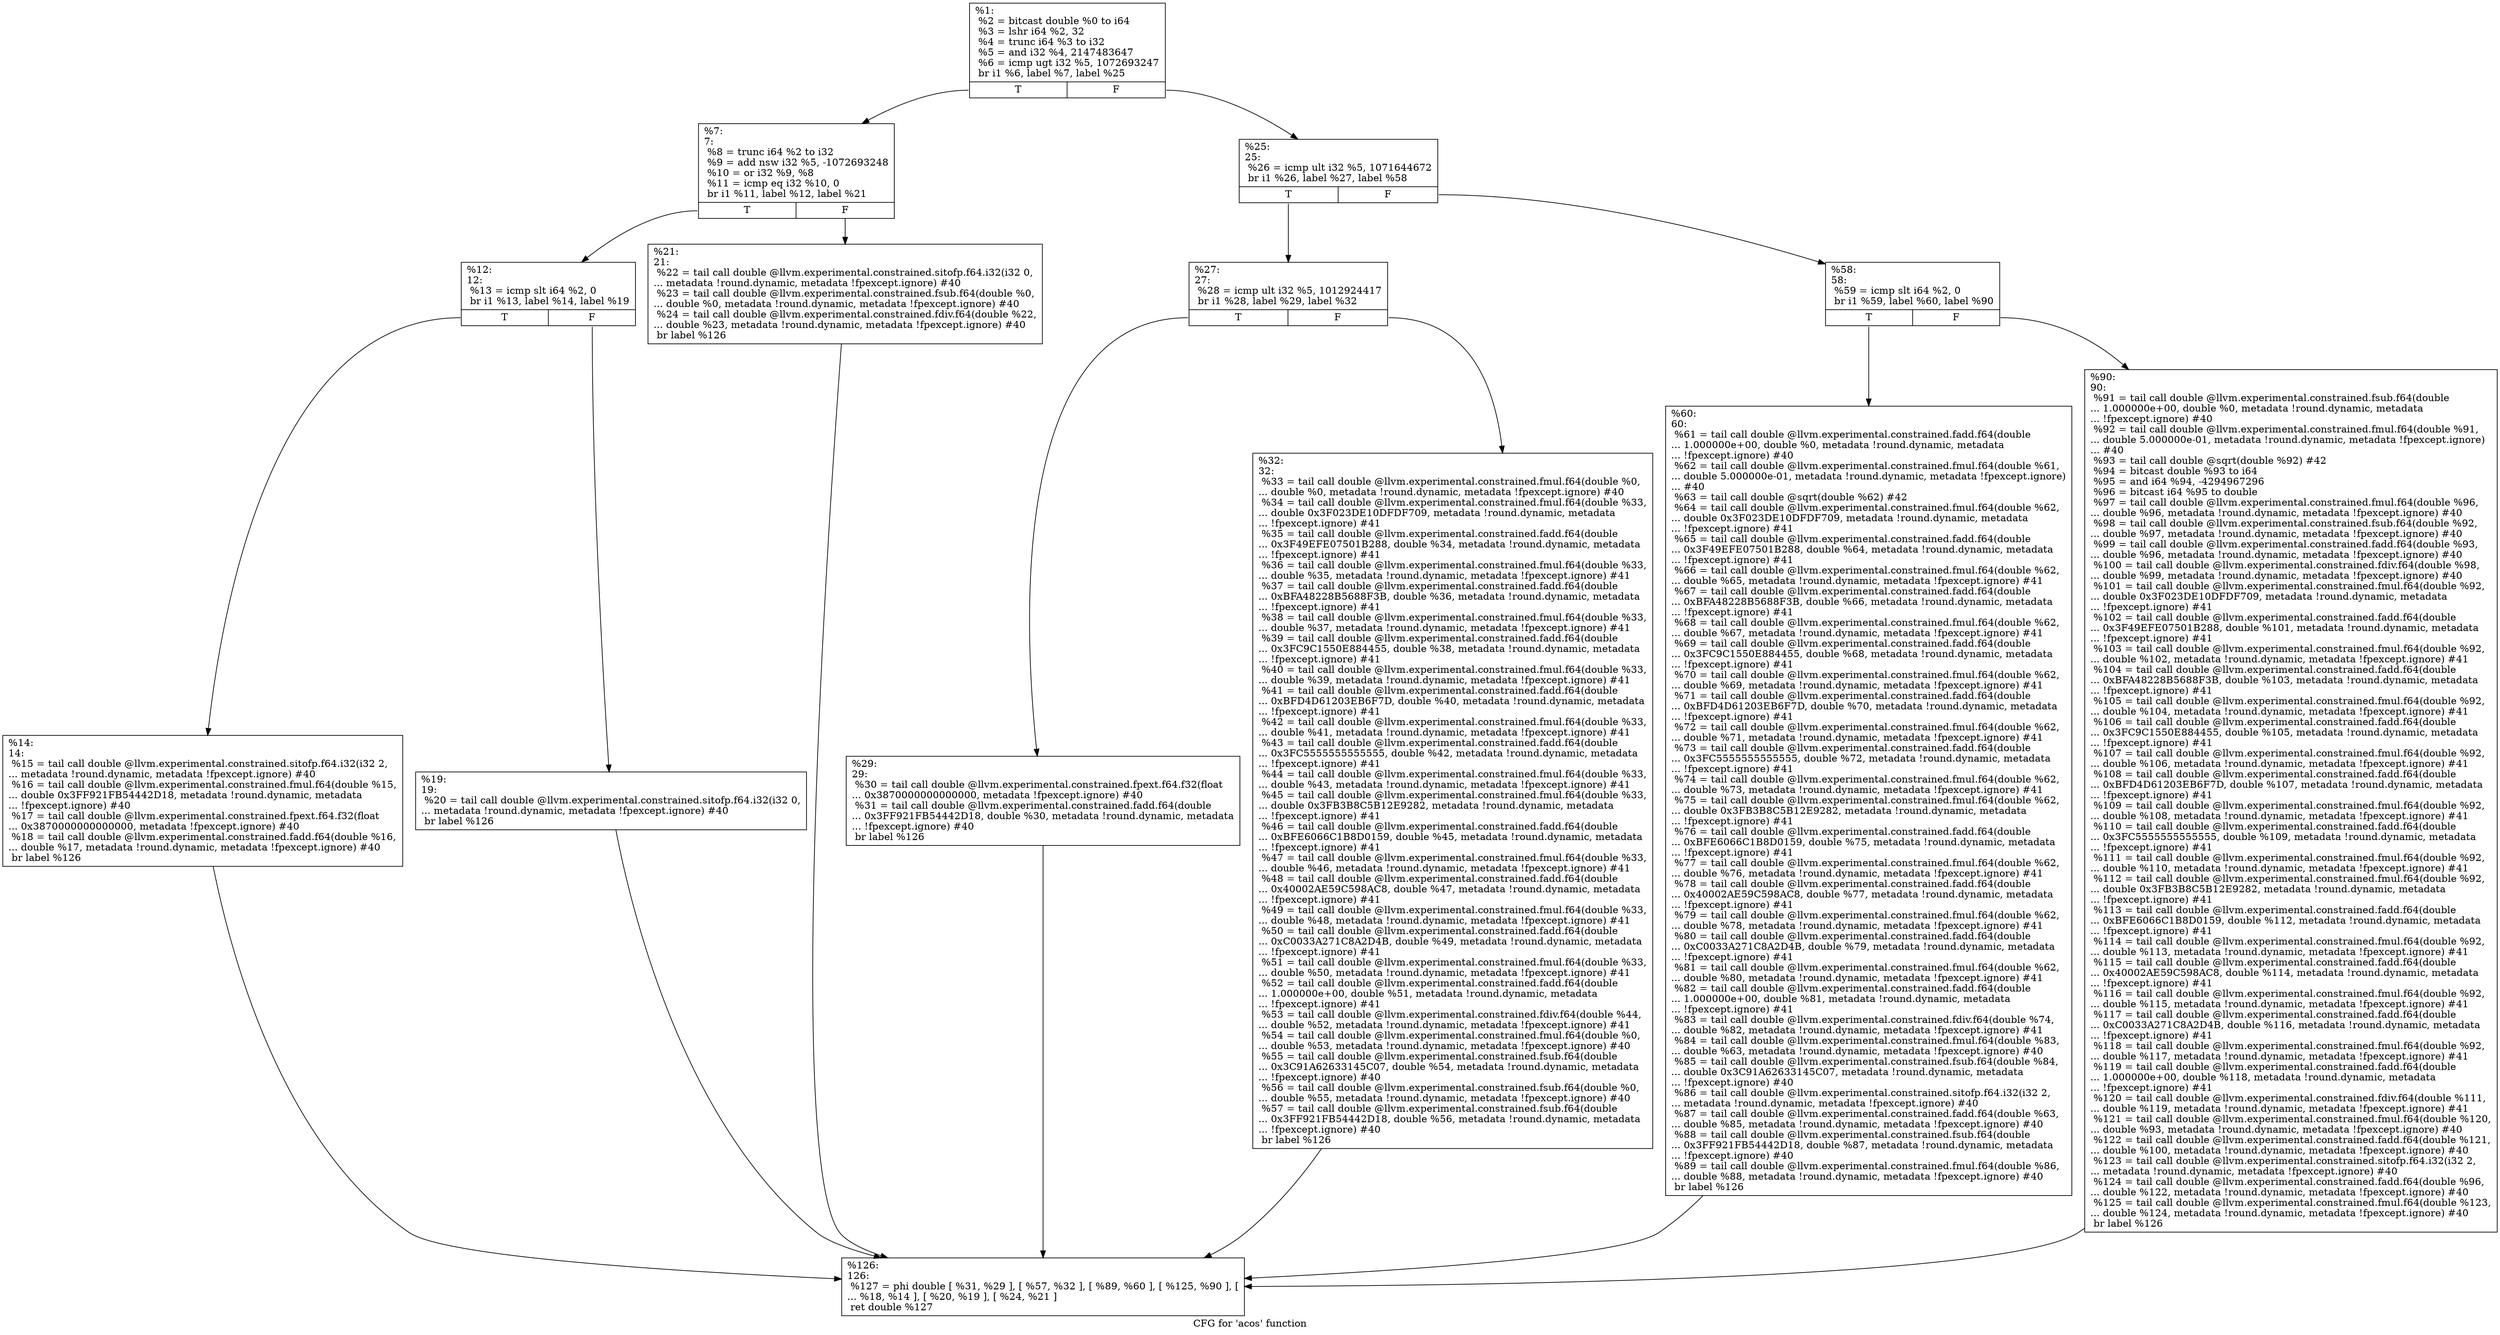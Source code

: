 digraph "CFG for 'acos' function" {
	label="CFG for 'acos' function";

	Node0x1c50a50 [shape=record,label="{%1:\l  %2 = bitcast double %0 to i64\l  %3 = lshr i64 %2, 32\l  %4 = trunc i64 %3 to i32\l  %5 = and i32 %4, 2147483647\l  %6 = icmp ugt i32 %5, 1072693247\l  br i1 %6, label %7, label %25\l|{<s0>T|<s1>F}}"];
	Node0x1c50a50:s0 -> Node0x1c50b20;
	Node0x1c50a50:s1 -> Node0x1c50cb0;
	Node0x1c50b20 [shape=record,label="{%7:\l7:                                                \l  %8 = trunc i64 %2 to i32\l  %9 = add nsw i32 %5, -1072693248\l  %10 = or i32 %9, %8\l  %11 = icmp eq i32 %10, 0\l  br i1 %11, label %12, label %21\l|{<s0>T|<s1>F}}"];
	Node0x1c50b20:s0 -> Node0x1c50b70;
	Node0x1c50b20:s1 -> Node0x1c50c60;
	Node0x1c50b70 [shape=record,label="{%12:\l12:                                               \l  %13 = icmp slt i64 %2, 0\l  br i1 %13, label %14, label %19\l|{<s0>T|<s1>F}}"];
	Node0x1c50b70:s0 -> Node0x1c50bc0;
	Node0x1c50b70:s1 -> Node0x1c50c10;
	Node0x1c50bc0 [shape=record,label="{%14:\l14:                                               \l  %15 = tail call double @llvm.experimental.constrained.sitofp.f64.i32(i32 2,\l... metadata !round.dynamic, metadata !fpexcept.ignore) #40\l  %16 = tail call double @llvm.experimental.constrained.fmul.f64(double %15,\l... double 0x3FF921FB54442D18, metadata !round.dynamic, metadata\l... !fpexcept.ignore) #40\l  %17 = tail call double @llvm.experimental.constrained.fpext.f64.f32(float\l... 0x3870000000000000, metadata !fpexcept.ignore) #40\l  %18 = tail call double @llvm.experimental.constrained.fadd.f64(double %16,\l... double %17, metadata !round.dynamic, metadata !fpexcept.ignore) #40\l  br label %126\l}"];
	Node0x1c50bc0 -> Node0x1c50ee0;
	Node0x1c50c10 [shape=record,label="{%19:\l19:                                               \l  %20 = tail call double @llvm.experimental.constrained.sitofp.f64.i32(i32 0,\l... metadata !round.dynamic, metadata !fpexcept.ignore) #40\l  br label %126\l}"];
	Node0x1c50c10 -> Node0x1c50ee0;
	Node0x1c50c60 [shape=record,label="{%21:\l21:                                               \l  %22 = tail call double @llvm.experimental.constrained.sitofp.f64.i32(i32 0,\l... metadata !round.dynamic, metadata !fpexcept.ignore) #40\l  %23 = tail call double @llvm.experimental.constrained.fsub.f64(double %0,\l... double %0, metadata !round.dynamic, metadata !fpexcept.ignore) #40\l  %24 = tail call double @llvm.experimental.constrained.fdiv.f64(double %22,\l... double %23, metadata !round.dynamic, metadata !fpexcept.ignore) #40\l  br label %126\l}"];
	Node0x1c50c60 -> Node0x1c50ee0;
	Node0x1c50cb0 [shape=record,label="{%25:\l25:                                               \l  %26 = icmp ult i32 %5, 1071644672\l  br i1 %26, label %27, label %58\l|{<s0>T|<s1>F}}"];
	Node0x1c50cb0:s0 -> Node0x1c50d00;
	Node0x1c50cb0:s1 -> Node0x1c50df0;
	Node0x1c50d00 [shape=record,label="{%27:\l27:                                               \l  %28 = icmp ult i32 %5, 1012924417\l  br i1 %28, label %29, label %32\l|{<s0>T|<s1>F}}"];
	Node0x1c50d00:s0 -> Node0x1c50d50;
	Node0x1c50d00:s1 -> Node0x1c50da0;
	Node0x1c50d50 [shape=record,label="{%29:\l29:                                               \l  %30 = tail call double @llvm.experimental.constrained.fpext.f64.f32(float\l... 0x3870000000000000, metadata !fpexcept.ignore) #40\l  %31 = tail call double @llvm.experimental.constrained.fadd.f64(double\l... 0x3FF921FB54442D18, double %30, metadata !round.dynamic, metadata\l... !fpexcept.ignore) #40\l  br label %126\l}"];
	Node0x1c50d50 -> Node0x1c50ee0;
	Node0x1c50da0 [shape=record,label="{%32:\l32:                                               \l  %33 = tail call double @llvm.experimental.constrained.fmul.f64(double %0,\l... double %0, metadata !round.dynamic, metadata !fpexcept.ignore) #40\l  %34 = tail call double @llvm.experimental.constrained.fmul.f64(double %33,\l... double 0x3F023DE10DFDF709, metadata !round.dynamic, metadata\l... !fpexcept.ignore) #41\l  %35 = tail call double @llvm.experimental.constrained.fadd.f64(double\l... 0x3F49EFE07501B288, double %34, metadata !round.dynamic, metadata\l... !fpexcept.ignore) #41\l  %36 = tail call double @llvm.experimental.constrained.fmul.f64(double %33,\l... double %35, metadata !round.dynamic, metadata !fpexcept.ignore) #41\l  %37 = tail call double @llvm.experimental.constrained.fadd.f64(double\l... 0xBFA48228B5688F3B, double %36, metadata !round.dynamic, metadata\l... !fpexcept.ignore) #41\l  %38 = tail call double @llvm.experimental.constrained.fmul.f64(double %33,\l... double %37, metadata !round.dynamic, metadata !fpexcept.ignore) #41\l  %39 = tail call double @llvm.experimental.constrained.fadd.f64(double\l... 0x3FC9C1550E884455, double %38, metadata !round.dynamic, metadata\l... !fpexcept.ignore) #41\l  %40 = tail call double @llvm.experimental.constrained.fmul.f64(double %33,\l... double %39, metadata !round.dynamic, metadata !fpexcept.ignore) #41\l  %41 = tail call double @llvm.experimental.constrained.fadd.f64(double\l... 0xBFD4D61203EB6F7D, double %40, metadata !round.dynamic, metadata\l... !fpexcept.ignore) #41\l  %42 = tail call double @llvm.experimental.constrained.fmul.f64(double %33,\l... double %41, metadata !round.dynamic, metadata !fpexcept.ignore) #41\l  %43 = tail call double @llvm.experimental.constrained.fadd.f64(double\l... 0x3FC5555555555555, double %42, metadata !round.dynamic, metadata\l... !fpexcept.ignore) #41\l  %44 = tail call double @llvm.experimental.constrained.fmul.f64(double %33,\l... double %43, metadata !round.dynamic, metadata !fpexcept.ignore) #41\l  %45 = tail call double @llvm.experimental.constrained.fmul.f64(double %33,\l... double 0x3FB3B8C5B12E9282, metadata !round.dynamic, metadata\l... !fpexcept.ignore) #41\l  %46 = tail call double @llvm.experimental.constrained.fadd.f64(double\l... 0xBFE6066C1B8D0159, double %45, metadata !round.dynamic, metadata\l... !fpexcept.ignore) #41\l  %47 = tail call double @llvm.experimental.constrained.fmul.f64(double %33,\l... double %46, metadata !round.dynamic, metadata !fpexcept.ignore) #41\l  %48 = tail call double @llvm.experimental.constrained.fadd.f64(double\l... 0x40002AE59C598AC8, double %47, metadata !round.dynamic, metadata\l... !fpexcept.ignore) #41\l  %49 = tail call double @llvm.experimental.constrained.fmul.f64(double %33,\l... double %48, metadata !round.dynamic, metadata !fpexcept.ignore) #41\l  %50 = tail call double @llvm.experimental.constrained.fadd.f64(double\l... 0xC0033A271C8A2D4B, double %49, metadata !round.dynamic, metadata\l... !fpexcept.ignore) #41\l  %51 = tail call double @llvm.experimental.constrained.fmul.f64(double %33,\l... double %50, metadata !round.dynamic, metadata !fpexcept.ignore) #41\l  %52 = tail call double @llvm.experimental.constrained.fadd.f64(double\l... 1.000000e+00, double %51, metadata !round.dynamic, metadata\l... !fpexcept.ignore) #41\l  %53 = tail call double @llvm.experimental.constrained.fdiv.f64(double %44,\l... double %52, metadata !round.dynamic, metadata !fpexcept.ignore) #41\l  %54 = tail call double @llvm.experimental.constrained.fmul.f64(double %0,\l... double %53, metadata !round.dynamic, metadata !fpexcept.ignore) #40\l  %55 = tail call double @llvm.experimental.constrained.fsub.f64(double\l... 0x3C91A62633145C07, double %54, metadata !round.dynamic, metadata\l... !fpexcept.ignore) #40\l  %56 = tail call double @llvm.experimental.constrained.fsub.f64(double %0,\l... double %55, metadata !round.dynamic, metadata !fpexcept.ignore) #40\l  %57 = tail call double @llvm.experimental.constrained.fsub.f64(double\l... 0x3FF921FB54442D18, double %56, metadata !round.dynamic, metadata\l... !fpexcept.ignore) #40\l  br label %126\l}"];
	Node0x1c50da0 -> Node0x1c50ee0;
	Node0x1c50df0 [shape=record,label="{%58:\l58:                                               \l  %59 = icmp slt i64 %2, 0\l  br i1 %59, label %60, label %90\l|{<s0>T|<s1>F}}"];
	Node0x1c50df0:s0 -> Node0x1c50e40;
	Node0x1c50df0:s1 -> Node0x1c50e90;
	Node0x1c50e40 [shape=record,label="{%60:\l60:                                               \l  %61 = tail call double @llvm.experimental.constrained.fadd.f64(double\l... 1.000000e+00, double %0, metadata !round.dynamic, metadata\l... !fpexcept.ignore) #40\l  %62 = tail call double @llvm.experimental.constrained.fmul.f64(double %61,\l... double 5.000000e-01, metadata !round.dynamic, metadata !fpexcept.ignore)\l... #40\l  %63 = tail call double @sqrt(double %62) #42\l  %64 = tail call double @llvm.experimental.constrained.fmul.f64(double %62,\l... double 0x3F023DE10DFDF709, metadata !round.dynamic, metadata\l... !fpexcept.ignore) #41\l  %65 = tail call double @llvm.experimental.constrained.fadd.f64(double\l... 0x3F49EFE07501B288, double %64, metadata !round.dynamic, metadata\l... !fpexcept.ignore) #41\l  %66 = tail call double @llvm.experimental.constrained.fmul.f64(double %62,\l... double %65, metadata !round.dynamic, metadata !fpexcept.ignore) #41\l  %67 = tail call double @llvm.experimental.constrained.fadd.f64(double\l... 0xBFA48228B5688F3B, double %66, metadata !round.dynamic, metadata\l... !fpexcept.ignore) #41\l  %68 = tail call double @llvm.experimental.constrained.fmul.f64(double %62,\l... double %67, metadata !round.dynamic, metadata !fpexcept.ignore) #41\l  %69 = tail call double @llvm.experimental.constrained.fadd.f64(double\l... 0x3FC9C1550E884455, double %68, metadata !round.dynamic, metadata\l... !fpexcept.ignore) #41\l  %70 = tail call double @llvm.experimental.constrained.fmul.f64(double %62,\l... double %69, metadata !round.dynamic, metadata !fpexcept.ignore) #41\l  %71 = tail call double @llvm.experimental.constrained.fadd.f64(double\l... 0xBFD4D61203EB6F7D, double %70, metadata !round.dynamic, metadata\l... !fpexcept.ignore) #41\l  %72 = tail call double @llvm.experimental.constrained.fmul.f64(double %62,\l... double %71, metadata !round.dynamic, metadata !fpexcept.ignore) #41\l  %73 = tail call double @llvm.experimental.constrained.fadd.f64(double\l... 0x3FC5555555555555, double %72, metadata !round.dynamic, metadata\l... !fpexcept.ignore) #41\l  %74 = tail call double @llvm.experimental.constrained.fmul.f64(double %62,\l... double %73, metadata !round.dynamic, metadata !fpexcept.ignore) #41\l  %75 = tail call double @llvm.experimental.constrained.fmul.f64(double %62,\l... double 0x3FB3B8C5B12E9282, metadata !round.dynamic, metadata\l... !fpexcept.ignore) #41\l  %76 = tail call double @llvm.experimental.constrained.fadd.f64(double\l... 0xBFE6066C1B8D0159, double %75, metadata !round.dynamic, metadata\l... !fpexcept.ignore) #41\l  %77 = tail call double @llvm.experimental.constrained.fmul.f64(double %62,\l... double %76, metadata !round.dynamic, metadata !fpexcept.ignore) #41\l  %78 = tail call double @llvm.experimental.constrained.fadd.f64(double\l... 0x40002AE59C598AC8, double %77, metadata !round.dynamic, metadata\l... !fpexcept.ignore) #41\l  %79 = tail call double @llvm.experimental.constrained.fmul.f64(double %62,\l... double %78, metadata !round.dynamic, metadata !fpexcept.ignore) #41\l  %80 = tail call double @llvm.experimental.constrained.fadd.f64(double\l... 0xC0033A271C8A2D4B, double %79, metadata !round.dynamic, metadata\l... !fpexcept.ignore) #41\l  %81 = tail call double @llvm.experimental.constrained.fmul.f64(double %62,\l... double %80, metadata !round.dynamic, metadata !fpexcept.ignore) #41\l  %82 = tail call double @llvm.experimental.constrained.fadd.f64(double\l... 1.000000e+00, double %81, metadata !round.dynamic, metadata\l... !fpexcept.ignore) #41\l  %83 = tail call double @llvm.experimental.constrained.fdiv.f64(double %74,\l... double %82, metadata !round.dynamic, metadata !fpexcept.ignore) #41\l  %84 = tail call double @llvm.experimental.constrained.fmul.f64(double %83,\l... double %63, metadata !round.dynamic, metadata !fpexcept.ignore) #40\l  %85 = tail call double @llvm.experimental.constrained.fsub.f64(double %84,\l... double 0x3C91A62633145C07, metadata !round.dynamic, metadata\l... !fpexcept.ignore) #40\l  %86 = tail call double @llvm.experimental.constrained.sitofp.f64.i32(i32 2,\l... metadata !round.dynamic, metadata !fpexcept.ignore) #40\l  %87 = tail call double @llvm.experimental.constrained.fadd.f64(double %63,\l... double %85, metadata !round.dynamic, metadata !fpexcept.ignore) #40\l  %88 = tail call double @llvm.experimental.constrained.fsub.f64(double\l... 0x3FF921FB54442D18, double %87, metadata !round.dynamic, metadata\l... !fpexcept.ignore) #40\l  %89 = tail call double @llvm.experimental.constrained.fmul.f64(double %86,\l... double %88, metadata !round.dynamic, metadata !fpexcept.ignore) #40\l  br label %126\l}"];
	Node0x1c50e40 -> Node0x1c50ee0;
	Node0x1c50e90 [shape=record,label="{%90:\l90:                                               \l  %91 = tail call double @llvm.experimental.constrained.fsub.f64(double\l... 1.000000e+00, double %0, metadata !round.dynamic, metadata\l... !fpexcept.ignore) #40\l  %92 = tail call double @llvm.experimental.constrained.fmul.f64(double %91,\l... double 5.000000e-01, metadata !round.dynamic, metadata !fpexcept.ignore)\l... #40\l  %93 = tail call double @sqrt(double %92) #42\l  %94 = bitcast double %93 to i64\l  %95 = and i64 %94, -4294967296\l  %96 = bitcast i64 %95 to double\l  %97 = tail call double @llvm.experimental.constrained.fmul.f64(double %96,\l... double %96, metadata !round.dynamic, metadata !fpexcept.ignore) #40\l  %98 = tail call double @llvm.experimental.constrained.fsub.f64(double %92,\l... double %97, metadata !round.dynamic, metadata !fpexcept.ignore) #40\l  %99 = tail call double @llvm.experimental.constrained.fadd.f64(double %93,\l... double %96, metadata !round.dynamic, metadata !fpexcept.ignore) #40\l  %100 = tail call double @llvm.experimental.constrained.fdiv.f64(double %98,\l... double %99, metadata !round.dynamic, metadata !fpexcept.ignore) #40\l  %101 = tail call double @llvm.experimental.constrained.fmul.f64(double %92,\l... double 0x3F023DE10DFDF709, metadata !round.dynamic, metadata\l... !fpexcept.ignore) #41\l  %102 = tail call double @llvm.experimental.constrained.fadd.f64(double\l... 0x3F49EFE07501B288, double %101, metadata !round.dynamic, metadata\l... !fpexcept.ignore) #41\l  %103 = tail call double @llvm.experimental.constrained.fmul.f64(double %92,\l... double %102, metadata !round.dynamic, metadata !fpexcept.ignore) #41\l  %104 = tail call double @llvm.experimental.constrained.fadd.f64(double\l... 0xBFA48228B5688F3B, double %103, metadata !round.dynamic, metadata\l... !fpexcept.ignore) #41\l  %105 = tail call double @llvm.experimental.constrained.fmul.f64(double %92,\l... double %104, metadata !round.dynamic, metadata !fpexcept.ignore) #41\l  %106 = tail call double @llvm.experimental.constrained.fadd.f64(double\l... 0x3FC9C1550E884455, double %105, metadata !round.dynamic, metadata\l... !fpexcept.ignore) #41\l  %107 = tail call double @llvm.experimental.constrained.fmul.f64(double %92,\l... double %106, metadata !round.dynamic, metadata !fpexcept.ignore) #41\l  %108 = tail call double @llvm.experimental.constrained.fadd.f64(double\l... 0xBFD4D61203EB6F7D, double %107, metadata !round.dynamic, metadata\l... !fpexcept.ignore) #41\l  %109 = tail call double @llvm.experimental.constrained.fmul.f64(double %92,\l... double %108, metadata !round.dynamic, metadata !fpexcept.ignore) #41\l  %110 = tail call double @llvm.experimental.constrained.fadd.f64(double\l... 0x3FC5555555555555, double %109, metadata !round.dynamic, metadata\l... !fpexcept.ignore) #41\l  %111 = tail call double @llvm.experimental.constrained.fmul.f64(double %92,\l... double %110, metadata !round.dynamic, metadata !fpexcept.ignore) #41\l  %112 = tail call double @llvm.experimental.constrained.fmul.f64(double %92,\l... double 0x3FB3B8C5B12E9282, metadata !round.dynamic, metadata\l... !fpexcept.ignore) #41\l  %113 = tail call double @llvm.experimental.constrained.fadd.f64(double\l... 0xBFE6066C1B8D0159, double %112, metadata !round.dynamic, metadata\l... !fpexcept.ignore) #41\l  %114 = tail call double @llvm.experimental.constrained.fmul.f64(double %92,\l... double %113, metadata !round.dynamic, metadata !fpexcept.ignore) #41\l  %115 = tail call double @llvm.experimental.constrained.fadd.f64(double\l... 0x40002AE59C598AC8, double %114, metadata !round.dynamic, metadata\l... !fpexcept.ignore) #41\l  %116 = tail call double @llvm.experimental.constrained.fmul.f64(double %92,\l... double %115, metadata !round.dynamic, metadata !fpexcept.ignore) #41\l  %117 = tail call double @llvm.experimental.constrained.fadd.f64(double\l... 0xC0033A271C8A2D4B, double %116, metadata !round.dynamic, metadata\l... !fpexcept.ignore) #41\l  %118 = tail call double @llvm.experimental.constrained.fmul.f64(double %92,\l... double %117, metadata !round.dynamic, metadata !fpexcept.ignore) #41\l  %119 = tail call double @llvm.experimental.constrained.fadd.f64(double\l... 1.000000e+00, double %118, metadata !round.dynamic, metadata\l... !fpexcept.ignore) #41\l  %120 = tail call double @llvm.experimental.constrained.fdiv.f64(double %111,\l... double %119, metadata !round.dynamic, metadata !fpexcept.ignore) #41\l  %121 = tail call double @llvm.experimental.constrained.fmul.f64(double %120,\l... double %93, metadata !round.dynamic, metadata !fpexcept.ignore) #40\l  %122 = tail call double @llvm.experimental.constrained.fadd.f64(double %121,\l... double %100, metadata !round.dynamic, metadata !fpexcept.ignore) #40\l  %123 = tail call double @llvm.experimental.constrained.sitofp.f64.i32(i32 2,\l... metadata !round.dynamic, metadata !fpexcept.ignore) #40\l  %124 = tail call double @llvm.experimental.constrained.fadd.f64(double %96,\l... double %122, metadata !round.dynamic, metadata !fpexcept.ignore) #40\l  %125 = tail call double @llvm.experimental.constrained.fmul.f64(double %123,\l... double %124, metadata !round.dynamic, metadata !fpexcept.ignore) #40\l  br label %126\l}"];
	Node0x1c50e90 -> Node0x1c50ee0;
	Node0x1c50ee0 [shape=record,label="{%126:\l126:                                              \l  %127 = phi double [ %31, %29 ], [ %57, %32 ], [ %89, %60 ], [ %125, %90 ], [\l... %18, %14 ], [ %20, %19 ], [ %24, %21 ]\l  ret double %127\l}"];
}
